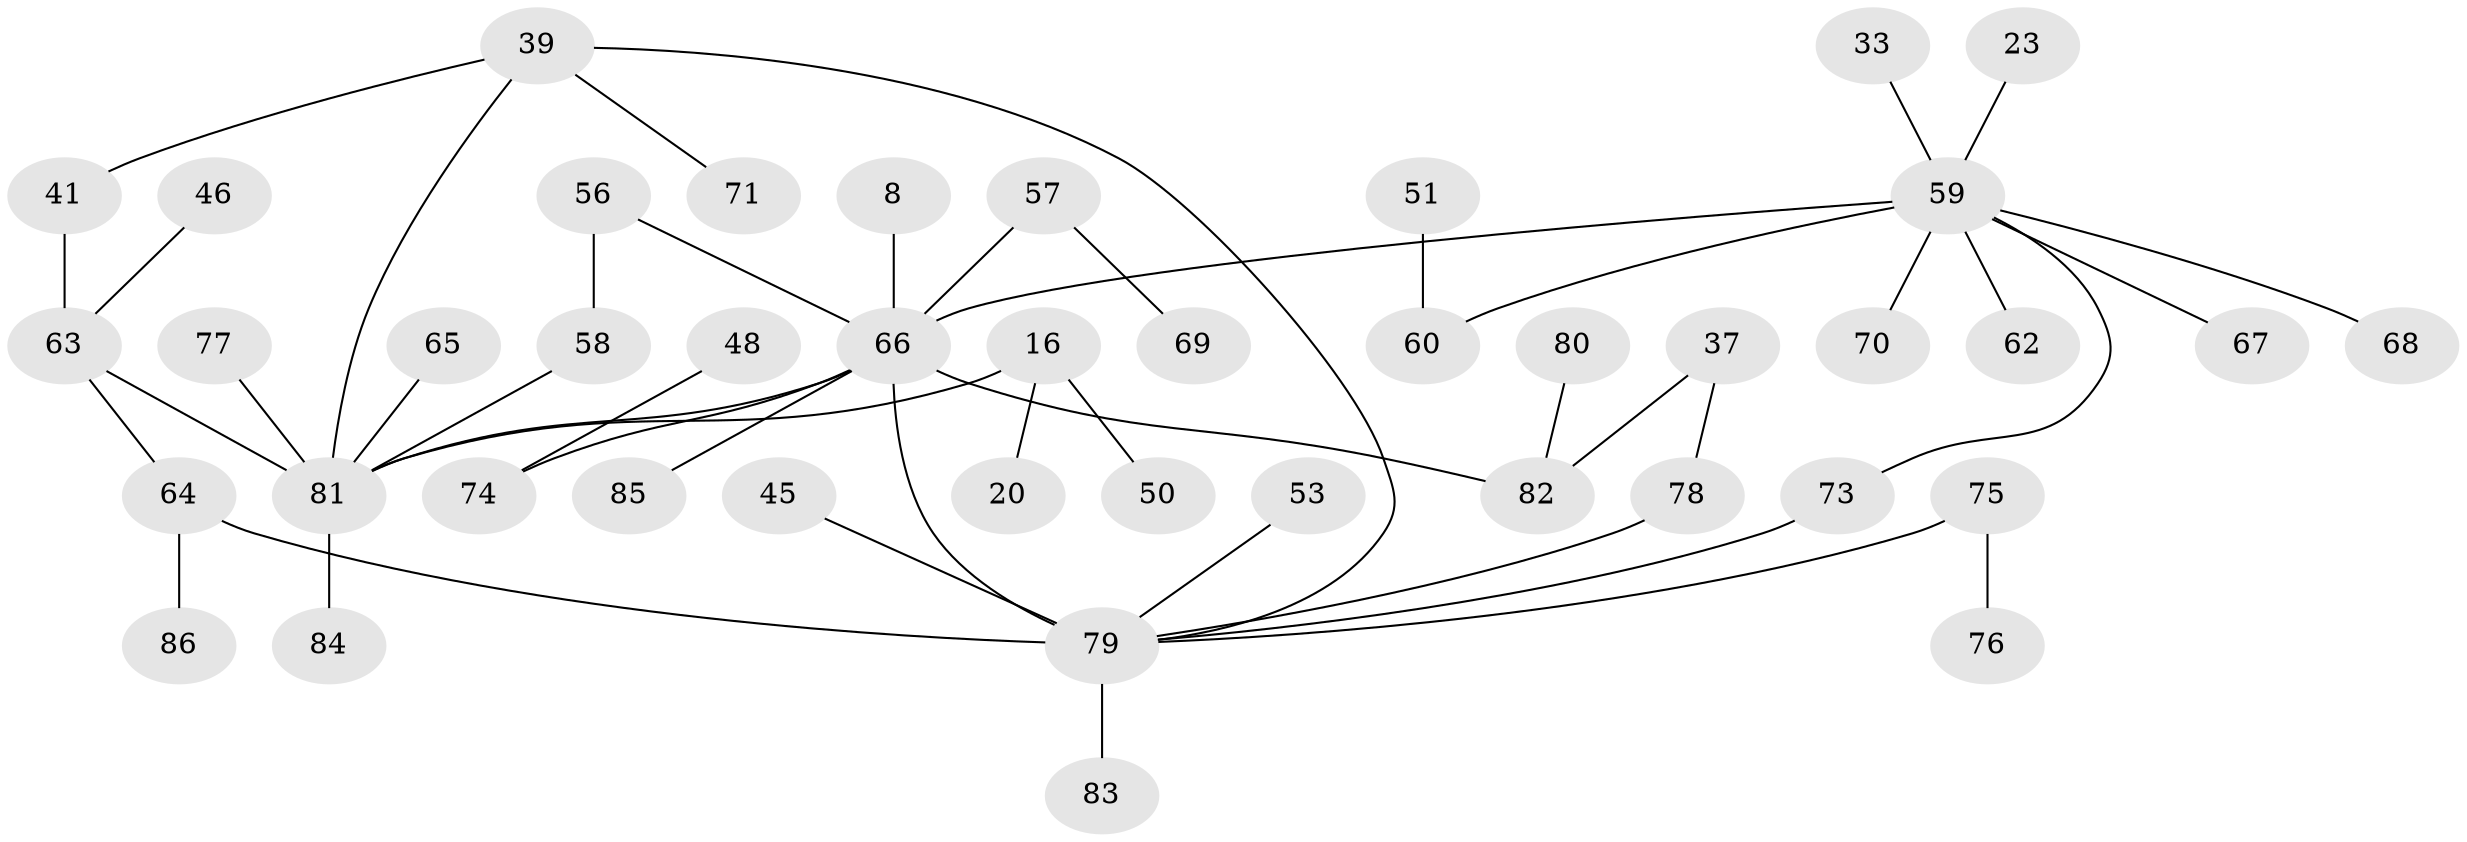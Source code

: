 // original degree distribution, {6: 0.03488372093023256, 5: 0.023255813953488372, 3: 0.16279069767441862, 8: 0.011627906976744186, 4: 0.08139534883720931, 1: 0.36046511627906974, 2: 0.313953488372093, 7: 0.011627906976744186}
// Generated by graph-tools (version 1.1) at 2025/42/03/09/25 04:42:40]
// undirected, 43 vertices, 48 edges
graph export_dot {
graph [start="1"]
  node [color=gray90,style=filled];
  8;
  16;
  20;
  23;
  33;
  37 [super="+10"];
  39;
  41;
  45;
  46;
  48 [super="+19"];
  50 [super="+47"];
  51;
  53;
  56 [super="+32"];
  57 [super="+55"];
  58;
  59 [super="+9+17+25+12+18"];
  60 [super="+44"];
  62;
  63 [super="+61"];
  64 [super="+43"];
  65;
  66 [super="+3+2+4+52"];
  67;
  68;
  69;
  70;
  71;
  73 [super="+35"];
  74 [super="+7+14"];
  75;
  76;
  77;
  78;
  79 [super="+72"];
  80 [super="+31"];
  81 [super="+27+38+54"];
  82 [super="+6"];
  83;
  84;
  85;
  86;
  8 -- 66;
  16 -- 20;
  16 -- 50 [weight=2];
  16 -- 81;
  23 -- 59;
  33 -- 59;
  37 -- 78;
  37 -- 82;
  39 -- 41;
  39 -- 71;
  39 -- 79;
  39 -- 81;
  41 -- 63;
  45 -- 79;
  46 -- 63;
  48 -- 74;
  51 -- 60;
  53 -- 79;
  56 -- 58;
  56 -- 66;
  57 -- 66 [weight=2];
  57 -- 69;
  58 -- 81;
  59 -- 70;
  59 -- 68;
  59 -- 62;
  59 -- 66;
  59 -- 67;
  59 -- 60 [weight=2];
  59 -- 73;
  63 -- 64;
  63 -- 81 [weight=2];
  64 -- 86;
  64 -- 79 [weight=2];
  65 -- 81;
  66 -- 79 [weight=2];
  66 -- 85;
  66 -- 82 [weight=2];
  66 -- 74;
  66 -- 81 [weight=2];
  73 -- 79;
  75 -- 76;
  75 -- 79;
  77 -- 81;
  78 -- 79;
  79 -- 83;
  80 -- 82;
  81 -- 84;
}
